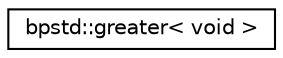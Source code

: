 digraph "Graphical Class Hierarchy"
{
 // LATEX_PDF_SIZE
  edge [fontname="Helvetica",fontsize="10",labelfontname="Helvetica",labelfontsize="10"];
  node [fontname="Helvetica",fontsize="10",shape=record];
  rankdir="LR";
  Node0 [label="bpstd::greater\< void \>",height=0.2,width=0.4,color="black", fillcolor="white", style="filled",URL="$d5/df6/structbpstd_1_1greater_3_01void_01_4.html",tooltip=" "];
}
